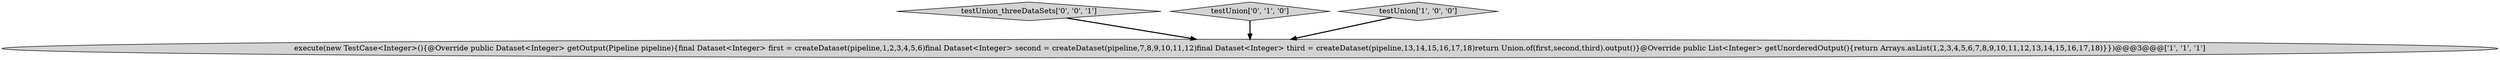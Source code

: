 digraph {
3 [style = filled, label = "testUnion_threeDataSets['0', '0', '1']", fillcolor = lightgray, shape = diamond image = "AAA0AAABBB3BBB"];
0 [style = filled, label = "execute(new TestCase<Integer>(){@Override public Dataset<Integer> getOutput(Pipeline pipeline){final Dataset<Integer> first = createDataset(pipeline,1,2,3,4,5,6)final Dataset<Integer> second = createDataset(pipeline,7,8,9,10,11,12)final Dataset<Integer> third = createDataset(pipeline,13,14,15,16,17,18)return Union.of(first,second,third).output()}@Override public List<Integer> getUnorderedOutput(){return Arrays.asList(1,2,3,4,5,6,7,8,9,10,11,12,13,14,15,16,17,18)}})@@@3@@@['1', '1', '1']", fillcolor = lightgray, shape = ellipse image = "AAA0AAABBB1BBB"];
2 [style = filled, label = "testUnion['0', '1', '0']", fillcolor = lightgray, shape = diamond image = "AAA0AAABBB2BBB"];
1 [style = filled, label = "testUnion['1', '0', '0']", fillcolor = lightgray, shape = diamond image = "AAA0AAABBB1BBB"];
2->0 [style = bold, label=""];
3->0 [style = bold, label=""];
1->0 [style = bold, label=""];
}
